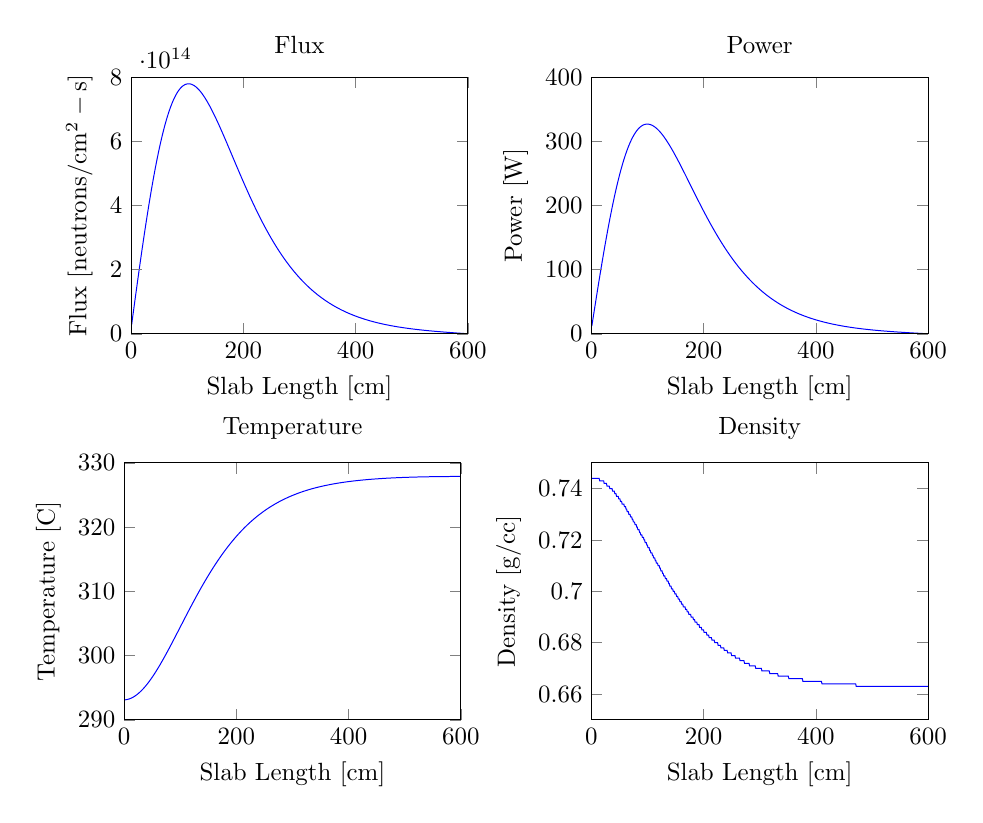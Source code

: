 \begin{tikzpicture}[scale=0.9]

\begin{axis}[%
name=plot1,
scale only axis,
width=1.871in,
height=1.427in,
xmin=0, xmax=600,
ymin=0, ymax=8e+014,
xlabel={Slab Length [cm]},
ylabel={$\text{Flux [neutrons}/\text{cm}^{2}-\text{s]}$},
title={Flux},
axis on top]
\addplot [
color=blue,
solid
]
coordinates{
 (1,2.84e+013)(2,4.133e+013)(3,5.425e+013)(4,6.715e+013)(5,8.002e+013)(6,9.287e+013)(7,1.057e+014)(8,1.185e+014)(9,1.312e+014)(10,1.439e+014)(11,1.566e+014)(12,1.692e+014)(13,1.817e+014)(14,1.942e+014)(15,2.066e+014)(16,2.19e+014)(17,2.313e+014)(18,2.435e+014)(19,2.556e+014)(20,2.677e+014)(21,2.796e+014)(22,2.915e+014)(23,3.033e+014)(24,3.15e+014)(25,3.265e+014)(26,3.38e+014)(27,3.494e+014)(28,3.606e+014)(29,3.718e+014)(30,3.828e+014)(31,3.937e+014)(32,4.045e+014)(33,4.152e+014)(34,4.257e+014)(35,4.361e+014)(36,4.464e+014)(37,4.565e+014)(38,4.665e+014)(39,4.764e+014)(40,4.861e+014)(41,4.957e+014)(42,5.051e+014)(43,5.144e+014)(44,5.236e+014)(45,5.325e+014)(46,5.414e+014)(47,5.5e+014)(48,5.585e+014)(49,5.669e+014)(50,5.751e+014)(51,5.832e+014)(52,5.91e+014)(53,5.987e+014)(54,6.063e+014)(55,6.137e+014)(56,6.209e+014)(57,6.28e+014)(58,6.349e+014)(59,6.416e+014)(60,6.482e+014)(61,6.546e+014)(62,6.608e+014)(63,6.669e+014)(64,6.727e+014)(65,6.785e+014)(66,6.84e+014)(67,6.894e+014)(68,6.946e+014)(69,6.997e+014)(70,7.046e+014)(71,7.093e+014)(72,7.139e+014)(73,7.183e+014)(74,7.225e+014)(75,7.266e+014)(76,7.305e+014)(77,7.342e+014)(78,7.378e+014)(79,7.412e+014)(80,7.445e+014)(81,7.476e+014)(82,7.506e+014)(83,7.534e+014)(84,7.56e+014)(85,7.585e+014)(86,7.608e+014)(87,7.63e+014)(88,7.65e+014)(89,7.669e+014)(90,7.687e+014)(91,7.703e+014)(92,7.717e+014)(93,7.731e+014)(94,7.742e+014)(95,7.753e+014)(96,7.762e+014)(97,7.77e+014)(98,7.776e+014)(99,7.781e+014)(100,7.785e+014)(101,7.787e+014)(102,7.789e+014)(103,7.789e+014)(104,7.788e+014)(105,7.785e+014)(106,7.782e+014)(107,7.777e+014)(108,7.771e+014)(109,7.764e+014)(110,7.756e+014)(111,7.747e+014)(112,7.737e+014)(113,7.725e+014)(114,7.713e+014)(115,7.7e+014)(116,7.686e+014)(117,7.67e+014)(118,7.654e+014)(119,7.637e+014)(120,7.619e+014)(121,7.6e+014)(122,7.581e+014)(123,7.56e+014)(124,7.539e+014)(125,7.517e+014)(126,7.494e+014)(127,7.47e+014)(128,7.445e+014)(129,7.42e+014)(130,7.394e+014)(131,7.368e+014)(132,7.34e+014)(133,7.312e+014)(134,7.284e+014)(135,7.254e+014)(136,7.225e+014)(137,7.194e+014)(138,7.163e+014)(139,7.132e+014)(140,7.1e+014)(141,7.067e+014)(142,7.034e+014)(143,7.001e+014)(144,6.967e+014)(145,6.932e+014)(146,6.897e+014)(147,6.862e+014)(148,6.826e+014)(149,6.79e+014)(150,6.754e+014)(151,6.717e+014)(152,6.68e+014)(153,6.643e+014)(154,6.605e+014)(155,6.567e+014)(156,6.528e+014)(157,6.49e+014)(158,6.451e+014)(159,6.412e+014)(160,6.373e+014)(161,6.333e+014)(162,6.293e+014)(163,6.253e+014)(164,6.213e+014)(165,6.173e+014)(166,6.133e+014)(167,6.092e+014)(168,6.051e+014)(169,6.011e+014)(170,5.97e+014)(171,5.929e+014)(172,5.888e+014)(173,5.846e+014)(174,5.805e+014)(175,5.764e+014)(176,5.723e+014)(177,5.681e+014)(178,5.64e+014)(179,5.598e+014)(180,5.557e+014)(181,5.515e+014)(182,5.474e+014)(183,5.433e+014)(184,5.391e+014)(185,5.35e+014)(186,5.308e+014)(187,5.267e+014)(188,5.226e+014)(189,5.185e+014)(190,5.144e+014)(191,5.103e+014)(192,5.062e+014)(193,5.021e+014)(194,4.98e+014)(195,4.939e+014)(196,4.899e+014)(197,4.858e+014)(198,4.818e+014)(199,4.778e+014)(200,4.738e+014)(201,4.698e+014)(202,4.658e+014)(203,4.618e+014)(204,4.579e+014)(205,4.539e+014)(206,4.5e+014)(207,4.461e+014)(208,4.422e+014)(209,4.383e+014)(210,4.345e+014)(211,4.306e+014)(212,4.268e+014)(213,4.23e+014)(214,4.192e+014)(215,4.154e+014)(216,4.117e+014)(217,4.08e+014)(218,4.042e+014)(219,4.006e+014)(220,3.969e+014)(221,3.932e+014)(222,3.896e+014)(223,3.86e+014)(224,3.824e+014)(225,3.788e+014)(226,3.753e+014)(227,3.718e+014)(228,3.683e+014)(229,3.648e+014)(230,3.613e+014)(231,3.579e+014)(232,3.545e+014)(233,3.511e+014)(234,3.477e+014)(235,3.443e+014)(236,3.41e+014)(237,3.377e+014)(238,3.344e+014)(239,3.312e+014)(240,3.279e+014)(241,3.247e+014)(242,3.215e+014)(243,3.184e+014)(244,3.152e+014)(245,3.121e+014)(246,3.09e+014)(247,3.059e+014)(248,3.029e+014)(249,2.998e+014)(250,2.968e+014)(251,2.938e+014)(252,2.909e+014)(253,2.879e+014)(254,2.85e+014)(255,2.821e+014)(256,2.793e+014)(257,2.764e+014)(258,2.736e+014)(259,2.708e+014)(260,2.68e+014)(261,2.653e+014)(262,2.625e+014)(263,2.598e+014)(264,2.572e+014)(265,2.545e+014)(266,2.519e+014)(267,2.492e+014)(268,2.466e+014)(269,2.441e+014)(270,2.415e+014)(271,2.39e+014)(272,2.365e+014)(273,2.34e+014)(274,2.315e+014)(275,2.291e+014)(276,2.267e+014)(277,2.243e+014)(278,2.219e+014)(279,2.195e+014)(280,2.172e+014)(281,2.149e+014)(282,2.126e+014)(283,2.103e+014)(284,2.081e+014)(285,2.059e+014)(286,2.037e+014)(287,2.015e+014)(288,1.993e+014)(289,1.972e+014)(290,1.95e+014)(291,1.929e+014)(292,1.908e+014)(293,1.888e+014)(294,1.867e+014)(295,1.847e+014)(296,1.827e+014)(297,1.807e+014)(298,1.787e+014)(299,1.768e+014)(300,1.749e+014)(301,1.729e+014)(302,1.71e+014)(303,1.692e+014)(304,1.673e+014)(305,1.655e+014)(306,1.637e+014)(307,1.619e+014)(308,1.601e+014)(309,1.583e+014)(310,1.565e+014)(311,1.548e+014)(312,1.531e+014)(313,1.514e+014)(314,1.497e+014)(315,1.481e+014)(316,1.464e+014)(317,1.448e+014)(318,1.432e+014)(319,1.416e+014)(320,1.4e+014)(321,1.384e+014)(322,1.369e+014)(323,1.353e+014)(324,1.338e+014)(325,1.323e+014)(326,1.308e+014)(327,1.294e+014)(328,1.279e+014)(329,1.265e+014)(330,1.251e+014)(331,1.236e+014)(332,1.222e+014)(333,1.209e+014)(334,1.195e+014)(335,1.181e+014)(336,1.168e+014)(337,1.155e+014)(338,1.142e+014)(339,1.129e+014)(340,1.116e+014)(341,1.103e+014)(342,1.091e+014)(343,1.078e+014)(344,1.066e+014)(345,1.054e+014)(346,1.042e+014)(347,1.03e+014)(348,1.018e+014)(349,1.007e+014)(350,9.95e+013)(351,9.836e+013)(352,9.723e+013)(353,9.612e+013)(354,9.501e+013)(355,9.392e+013)(356,9.284e+013)(357,9.177e+013)(358,9.072e+013)(359,8.967e+013)(360,8.864e+013)(361,8.761e+013)(362,8.66e+013)(363,8.56e+013)(364,8.461e+013)(365,8.363e+013)(366,8.267e+013)(367,8.171e+013)(368,8.076e+013)(369,7.982e+013)(370,7.89e+013)(371,7.798e+013)(372,7.707e+013)(373,7.618e+013)(374,7.529e+013)(375,7.441e+013)(376,7.355e+013)(377,7.269e+013)(378,7.184e+013)(379,7.1e+013)(380,7.017e+013)(381,6.935e+013)(382,6.854e+013)(383,6.774e+013)(384,6.695e+013)(385,6.616e+013)(386,6.538e+013)(387,6.462e+013)(388,6.386e+013)(389,6.311e+013)(390,6.237e+013)(391,6.163e+013)(392,6.091e+013)(393,6.019e+013)(394,5.948e+013)(395,5.878e+013)(396,5.808e+013)(397,5.74e+013)(398,5.672e+013)(399,5.605e+013)(400,5.538e+013)(401,5.473e+013)(402,5.408e+013)(403,5.344e+013)(404,5.28e+013)(405,5.217e+013)(406,5.155e+013)(407,5.094e+013)(408,5.033e+013)(409,4.973e+013)(410,4.914e+013)(411,4.855e+013)(412,4.797e+013)(413,4.74e+013)(414,4.683e+013)(415,4.627e+013)(416,4.572e+013)(417,4.517e+013)(418,4.463e+013)(419,4.409e+013)(420,4.356e+013)(421,4.304e+013)(422,4.252e+013)(423,4.201e+013)(424,4.15e+013)(425,4.1e+013)(426,4.05e+013)(427,4.001e+013)(428,3.953e+013)(429,3.905e+013)(430,3.857e+013)(431,3.811e+013)(432,3.764e+013)(433,3.718e+013)(434,3.673e+013)(435,3.628e+013)(436,3.584e+013)(437,3.54e+013)(438,3.497e+013)(439,3.454e+013)(440,3.412e+013)(441,3.37e+013)(442,3.328e+013)(443,3.287e+013)(444,3.247e+013)(445,3.207e+013)(446,3.167e+013)(447,3.128e+013)(448,3.089e+013)(449,3.051e+013)(450,3.013e+013)(451,2.976e+013)(452,2.939e+013)(453,2.902e+013)(454,2.866e+013)(455,2.83e+013)(456,2.794e+013)(457,2.759e+013)(458,2.725e+013)(459,2.69e+013)(460,2.656e+013)(461,2.623e+013)(462,2.59e+013)(463,2.557e+013)(464,2.524e+013)(465,2.492e+013)(466,2.46e+013)(467,2.429e+013)(468,2.398e+013)(469,2.367e+013)(470,2.337e+013)(471,2.307e+013)(472,2.277e+013)(473,2.247e+013)(474,2.218e+013)(475,2.189e+013)(476,2.161e+013)(477,2.133e+013)(478,2.105e+013)(479,2.077e+013)(480,2.05e+013)(481,2.023e+013)(482,1.996e+013)(483,1.969e+013)(484,1.943e+013)(485,1.917e+013)(486,1.892e+013)(487,1.866e+013)(488,1.841e+013)(489,1.816e+013)(490,1.792e+013)(491,1.767e+013)(492,1.743e+013)(493,1.719e+013)(494,1.696e+013)(495,1.672e+013)(496,1.649e+013)(497,1.626e+013)(498,1.603e+013)(499,1.581e+013)(500,1.559e+013)(501,1.537e+013)(502,1.515e+013)(503,1.493e+013)(504,1.472e+013)(505,1.451e+013)(506,1.43e+013)(507,1.409e+013)(508,1.388e+013)(509,1.368e+013)(510,1.348e+013)(511,1.328e+013)(512,1.308e+013)(513,1.289e+013)(514,1.269e+013)(515,1.25e+013)(516,1.231e+013)(517,1.212e+013)(518,1.193e+013)(519,1.175e+013)(520,1.156e+013)(521,1.138e+013)(522,1.12e+013)(523,1.102e+013)(524,1.084e+013)(525,1.067e+013)(526,1.049e+013)(527,1.032e+013)(528,1.015e+013)(529,9.98e+012)(530,9.811e+012)(531,9.644e+012)(532,9.478e+012)(533,9.314e+012)(534,9.151e+012)(535,8.989e+012)(536,8.829e+012)(537,8.67e+012)(538,8.512e+012)(539,8.355e+012)(540,8.199e+012)(541,8.045e+012)(542,7.892e+012)(543,7.739e+012)(544,7.588e+012)(545,7.439e+012)(546,7.29e+012)(547,7.142e+012)(548,6.995e+012)(549,6.849e+012)(550,6.704e+012)(551,6.56e+012)(552,6.417e+012)(553,6.275e+012)(554,6.134e+012)(555,5.994e+012)(556,5.855e+012)(557,5.716e+012)(558,5.578e+012)(559,5.441e+012)(560,5.305e+012)(561,5.17e+012)(562,5.035e+012)(563,4.901e+012)(564,4.768e+012)(565,4.635e+012)(566,4.503e+012)(567,4.372e+012)(568,4.241e+012)(569,4.111e+012)(570,3.982e+012)(571,3.853e+012)(572,3.725e+012)(573,3.597e+012)(574,3.47e+012)(575,3.343e+012)(576,3.216e+012)(577,3.091e+012)(578,2.965e+012)(579,2.84e+012)(580,2.716e+012)(581,2.591e+012)(582,2.468e+012)(583,2.344e+012)(584,2.221e+012)(585,2.098e+012)(586,1.976e+012)(587,1.853e+012)(588,1.732e+012)(589,1.61e+012)(590,1.488e+012)(591,1.367e+012)(592,1.246e+012)(593,1.125e+012)(594,1.004e+012)(595,8.837e+011)(596,7.633e+011)(597,6.429e+011)(598,5.226e+011)(599,4.024e+011)(600,2.823e+011) 
};

\end{axis}

\begin{axis}[%
name=plot2,
at=(plot1.right of south east), anchor=left of south west,
scale only axis,
width=1.871in,
height=1.427in,
xmin=0, xmax=600,
ymin=0, ymax=400,
xlabel={Slab Length [cm]},
ylabel={Power [W]},
title={Power},
axis on top]
\addplot [
color=blue,
solid
]
coordinates{
 (1,12.273)(2,17.86)(3,23.44)(4,29.012)(5,34.574)(6,40.123)(7,45.658)(8,51.178)(9,56.679)(10,62.16)(11,67.619)(12,73.055)(13,78.465)(14,83.847)(15,89.201)(16,94.523)(17,99.812)(18,105.067)(19,110.286)(20,115.467)(21,120.608)(22,125.708)(23,130.765)(24,135.778)(25,140.744)(26,145.663)(27,150.534)(28,155.354)(29,160.122)(30,164.837)(31,169.498)(32,174.103)(33,178.651)(34,183.141)(35,187.572)(36,191.943)(37,196.252)(38,200.498)(39,204.681)(40,208.8)(41,212.854)(42,216.841)(43,220.761)(44,224.614)(45,228.398)(46,232.113)(47,235.758)(48,239.333)(49,242.836)(50,246.269)(51,249.629)(52,252.917)(53,256.133)(54,259.275)(55,262.344)(56,265.339)(57,268.261)(58,271.108)(59,273.882)(60,276.581)(61,279.206)(62,281.756)(63,284.232)(64,286.634)(65,288.962)(66,291.216)(67,293.396)(68,295.502)(69,297.535)(70,299.495)(71,301.381)(72,303.196)(73,304.938)(74,306.608)(75,308.206)(76,309.734)(77,311.191)(78,312.579)(79,313.896)(80,315.145)(81,316.326)(82,317.438)(83,318.484)(84,319.463)(85,320.376)(86,321.223)(87,322.007)(88,322.726)(89,323.382)(90,323.976)(91,324.508)(92,324.98)(93,325.391)(94,325.743)(95,326.037)(96,326.273)(97,326.452)(98,326.575)(99,326.643)(100,326.657)(101,326.617)(102,326.525)(103,326.381)(104,326.187)(105,325.942)(106,325.648)(107,325.307)(108,324.918)(109,324.482)(110,324.001)(111,323.476)(112,322.907)(113,322.295)(114,321.641)(115,320.947)(116,320.212)(117,319.438)(118,318.625)(119,317.776)(120,316.889)(121,315.968)(122,315.011)(123,314.02)(124,312.996)(125,311.941)(126,310.853)(127,309.735)(128,308.588)(129,307.412)(130,306.207)(131,304.976)(132,303.718)(133,302.435)(134,301.126)(135,299.794)(136,298.438)(137,297.06)(138,295.661)(139,294.24)(140,292.799)(141,291.339)(142,289.86)(143,288.362)(144,286.848)(145,285.317)(146,283.769)(147,282.207)(148,280.63)(149,279.039)(150,277.434)(151,275.817)(152,274.188)(153,272.547)(154,270.895)(155,269.233)(156,267.562)(157,265.881)(158,264.191)(159,262.494)(160,260.789)(161,259.077)(162,257.359)(163,255.634)(164,253.905)(165,252.17)(166,250.431)(167,248.688)(168,246.941)(169,245.191)(170,243.439)(171,241.684)(172,239.928)(173,238.17)(174,236.411)(175,234.651)(176,232.892)(177,231.132)(178,229.373)(179,227.615)(180,225.858)(181,224.103)(182,222.349)(183,220.598)(184,218.849)(185,217.103)(186,215.36)(187,213.621)(188,211.885)(189,210.153)(190,208.425)(191,206.702)(192,204.983)(193,203.27)(194,201.562)(195,199.859)(196,198.161)(197,196.47)(198,194.784)(199,193.105)(200,191.433)(201,189.766)(202,188.107)(203,186.455)(204,184.81)(205,183.172)(206,181.541)(207,179.918)(208,178.303)(209,176.696)(210,175.097)(211,173.506)(212,171.923)(213,170.349)(214,168.783)(215,167.225)(216,165.677)(217,164.137)(218,162.606)(219,161.084)(220,159.571)(221,158.067)(222,156.572)(223,155.087)(224,153.611)(225,152.144)(226,150.687)(227,149.239)(228,147.801)(229,146.372)(230,144.953)(231,143.544)(232,142.144)(233,140.755)(234,139.375)(235,138.004)(236,136.644)(237,135.293)(238,133.953)(239,132.622)(240,131.301)(241,129.99)(242,128.689)(243,127.397)(244,126.116)(245,124.845)(246,123.583)(247,122.331)(248,121.09)(249,119.858)(250,118.636)(251,117.424)(252,116.221)(253,115.029)(254,113.846)(255,112.673)(256,111.51)(257,110.357)(258,109.213)(259,108.079)(260,106.955)(261,105.84)(262,104.735)(263,103.639)(264,102.553)(265,101.477)(266,100.41)(267,99.352)(268,98.303)(269,97.264)(270,96.235)(271,95.214)(272,94.203)(273,93.201)(274,92.208)(275,91.224)(276,90.249)(277,89.283)(278,88.326)(279,87.377)(280,86.438)(281,85.508)(282,84.586)(283,83.673)(284,82.768)(285,81.872)(286,80.985)(287,80.106)(288,79.235)(289,78.373)(290,77.519)(291,76.673)(292,75.836)(293,75.007)(294,74.185)(295,73.372)(296,72.567)(297,71.769)(298,70.98)(299,70.198)(300,69.424)(301,68.658)(302,67.9)(303,67.149)(304,66.405)(305,65.669)(306,64.94)(307,64.219)(308,63.505)(309,62.798)(310,62.099)(311,61.406)(312,60.721)(313,60.042)(314,59.371)(315,58.706)(316,58.049)(317,57.398)(318,56.753)(319,56.116)(320,55.485)(321,54.86)(322,54.242)(323,53.631)(324,53.026)(325,52.427)(326,51.834)(327,51.248)(328,50.668)(329,50.094)(330,49.526)(331,48.964)(332,48.408)(333,47.858)(334,47.313)(335,46.775)(336,46.242)(337,45.715)(338,45.193)(339,44.677)(340,44.167)(341,43.662)(342,43.162)(343,42.668)(344,42.179)(345,41.696)(346,41.217)(347,40.744)(348,40.276)(349,39.813)(350,39.355)(351,38.902)(352,38.454)(353,38.01)(354,37.572)(355,37.138)(356,36.709)(357,36.285)(358,35.865)(359,35.45)(360,35.04)(361,34.634)(362,34.232)(363,33.835)(364,33.442)(365,33.054)(366,32.669)(367,32.29)(368,31.914)(369,31.542)(370,31.175)(371,30.811)(372,30.452)(373,30.096)(374,29.745)(375,29.397)(376,29.053)(377,28.713)(378,28.377)(379,28.044)(380,27.716)(381,27.391)(382,27.069)(383,26.751)(384,26.437)(385,26.126)(386,25.819)(387,25.515)(388,25.214)(389,24.917)(390,24.623)(391,24.332)(392,24.045)(393,23.761)(394,23.48)(395,23.202)(396,22.927)(397,22.655)(398,22.387)(399,22.121)(400,21.858)(401,21.599)(402,21.342)(403,21.088)(404,20.837)(405,20.589)(406,20.343)(407,20.101)(408,19.861)(409,19.623)(410,19.389)(411,19.157)(412,18.927)(413,18.701)(414,18.477)(415,18.255)(416,18.035)(417,17.819)(418,17.604)(419,17.392)(420,17.183)(421,16.976)(422,16.771)(423,16.568)(424,16.368)(425,16.17)(426,15.974)(427,15.78)(428,15.589)(429,15.4)(430,15.213)(431,15.027)(432,14.844)(433,14.663)(434,14.484)(435,14.307)(436,14.133)(437,13.96)(438,13.788)(439,13.619)(440,13.452)(441,13.287)(442,13.123)(443,12.961)(444,12.801)(445,12.643)(446,12.487)(447,12.332)(448,12.179)(449,12.028)(450,11.878)(451,11.73)(452,11.584)(453,11.439)(454,11.296)(455,11.155)(456,11.015)(457,10.876)(458,10.739)(459,10.604)(460,10.47)(461,10.338)(462,10.207)(463,10.077)(464,9.949)(465,9.822)(466,9.697)(467,9.573)(468,9.45)(469,9.329)(470,9.208)(471,9.09)(472,8.972)(473,8.856)(474,8.741)(475,8.627)(476,8.515)(477,8.403)(478,8.293)(479,8.184)(480,8.077)(481,7.97)(482,7.864)(483,7.76)(484,7.657)(485,7.554)(486,7.453)(487,7.353)(488,7.254)(489,7.156)(490,7.059)(491,6.963)(492,6.867)(493,6.773)(494,6.68)(495,6.588)(496,6.497)(497,6.406)(498,6.317)(499,6.228)(500,6.141)(501,6.054)(502,5.968)(503,5.883)(504,5.799)(505,5.715)(506,5.633)(507,5.551)(508,5.47)(509,5.389)(510,5.31)(511,5.231)(512,5.153)(513,5.076)(514,4.999)(515,4.924)(516,4.848)(517,4.774)(518,4.7)(519,4.627)(520,4.555)(521,4.483)(522,4.412)(523,4.341)(524,4.271)(525,4.202)(526,4.133)(527,4.065)(528,3.998)(529,3.931)(530,3.864)(531,3.799)(532,3.733)(533,3.669)(534,3.604)(535,3.541)(536,3.477)(537,3.415)(538,3.352)(539,3.291)(540,3.229)(541,3.168)(542,3.108)(543,3.048)(544,2.989)(545,2.93)(546,2.871)(547,2.813)(548,2.755)(549,2.697)(550,2.64)(551,2.584)(552,2.527)(553,2.471)(554,2.416)(555,2.361)(556,2.306)(557,2.251)(558,2.197)(559,2.143)(560,2.089)(561,2.036)(562,1.983)(563,1.93)(564,1.878)(565,1.825)(566,1.773)(567,1.722)(568,1.67)(569,1.619)(570,1.568)(571,1.517)(572,1.467)(573,1.416)(574,1.366)(575,1.316)(576,1.267)(577,1.217)(578,1.168)(579,1.119)(580,1.069)(581,1.021)(582,0.972)(583,0.923)(584,0.875)(585,0.826)(586,0.778)(587,0.73)(588,0.682)(589,0.634)(590,0.586)(591,0.538)(592,0.491)(593,0.443)(594,0.396)(595,0.348)(596,0.301)(597,0.253)(598,0.206)(599,0.158)(600,0.111) 
};

\end{axis}

\begin{axis}[%
name=plot4,
at=(plot2.below south west), anchor=above north west,
scale only axis,
width=1.871in,
height=1.427in,
xmin=0, xmax=600,
ymin=0.65, ymax=0.75,
xlabel={Slab Length [cm]},
ylabel={$\text{Density [g}/\text{cc]}$},
title={Density},
axis on top]
\addplot [
color=blue,
solid
]
coordinates{
 (1,0.744)(2,0.744)(3,0.744)(4,0.744)(5,0.744)(6,0.744)(7,0.744)(8,0.744)(9,0.744)(10,0.744)(11,0.744)(12,0.744)(13,0.744)(14,0.744)(15,0.743)(16,0.743)(17,0.743)(18,0.743)(19,0.743)(20,0.743)(21,0.743)(22,0.743)(23,0.742)(24,0.742)(25,0.742)(26,0.742)(27,0.742)(28,0.741)(29,0.741)(30,0.741)(31,0.741)(32,0.741)(33,0.74)(34,0.74)(35,0.74)(36,0.74)(37,0.74)(38,0.739)(39,0.739)(40,0.739)(41,0.739)(42,0.738)(43,0.738)(44,0.738)(45,0.737)(46,0.737)(47,0.737)(48,0.737)(49,0.736)(50,0.736)(51,0.736)(52,0.735)(53,0.735)(54,0.735)(55,0.734)(56,0.734)(57,0.734)(58,0.734)(59,0.733)(60,0.733)(61,0.733)(62,0.732)(63,0.732)(64,0.731)(65,0.731)(66,0.731)(67,0.73)(68,0.73)(69,0.73)(70,0.729)(71,0.729)(72,0.729)(73,0.728)(74,0.728)(75,0.727)(76,0.727)(77,0.727)(78,0.726)(79,0.726)(80,0.726)(81,0.725)(82,0.725)(83,0.724)(84,0.724)(85,0.724)(86,0.723)(87,0.723)(88,0.722)(89,0.722)(90,0.722)(91,0.721)(92,0.721)(93,0.721)(94,0.72)(95,0.72)(96,0.719)(97,0.719)(98,0.719)(99,0.718)(100,0.718)(101,0.717)(102,0.717)(103,0.717)(104,0.716)(105,0.716)(106,0.715)(107,0.715)(108,0.715)(109,0.714)(110,0.714)(111,0.713)(112,0.713)(113,0.713)(114,0.712)(115,0.712)(116,0.711)(117,0.711)(118,0.711)(119,0.71)(120,0.71)(121,0.71)(122,0.709)(123,0.709)(124,0.708)(125,0.708)(126,0.708)(127,0.707)(128,0.707)(129,0.706)(130,0.706)(131,0.706)(132,0.705)(133,0.705)(134,0.705)(135,0.704)(136,0.704)(137,0.704)(138,0.703)(139,0.703)(140,0.702)(141,0.702)(142,0.702)(143,0.701)(144,0.701)(145,0.701)(146,0.7)(147,0.7)(148,0.7)(149,0.699)(150,0.699)(151,0.699)(152,0.698)(153,0.698)(154,0.698)(155,0.697)(156,0.697)(157,0.697)(158,0.696)(159,0.696)(160,0.696)(161,0.695)(162,0.695)(163,0.695)(164,0.694)(165,0.694)(166,0.694)(167,0.694)(168,0.693)(169,0.693)(170,0.693)(171,0.692)(172,0.692)(173,0.692)(174,0.691)(175,0.691)(176,0.691)(177,0.691)(178,0.69)(179,0.69)(180,0.69)(181,0.69)(182,0.689)(183,0.689)(184,0.689)(185,0.688)(186,0.688)(187,0.688)(188,0.688)(189,0.687)(190,0.687)(191,0.687)(192,0.687)(193,0.686)(194,0.686)(195,0.686)(196,0.686)(197,0.685)(198,0.685)(199,0.685)(200,0.685)(201,0.684)(202,0.684)(203,0.684)(204,0.684)(205,0.684)(206,0.683)(207,0.683)(208,0.683)(209,0.683)(210,0.682)(211,0.682)(212,0.682)(213,0.682)(214,0.682)(215,0.681)(216,0.681)(217,0.681)(218,0.681)(219,0.681)(220,0.68)(221,0.68)(222,0.68)(223,0.68)(224,0.68)(225,0.68)(226,0.679)(227,0.679)(228,0.679)(229,0.679)(230,0.679)(231,0.678)(232,0.678)(233,0.678)(234,0.678)(235,0.678)(236,0.678)(237,0.677)(238,0.677)(239,0.677)(240,0.677)(241,0.677)(242,0.677)(243,0.676)(244,0.676)(245,0.676)(246,0.676)(247,0.676)(248,0.676)(249,0.676)(250,0.675)(251,0.675)(252,0.675)(253,0.675)(254,0.675)(255,0.675)(256,0.675)(257,0.674)(258,0.674)(259,0.674)(260,0.674)(261,0.674)(262,0.674)(263,0.674)(264,0.674)(265,0.673)(266,0.673)(267,0.673)(268,0.673)(269,0.673)(270,0.673)(271,0.673)(272,0.673)(273,0.672)(274,0.672)(275,0.672)(276,0.672)(277,0.672)(278,0.672)(279,0.672)(280,0.672)(281,0.672)(282,0.671)(283,0.671)(284,0.671)(285,0.671)(286,0.671)(287,0.671)(288,0.671)(289,0.671)(290,0.671)(291,0.671)(292,0.671)(293,0.67)(294,0.67)(295,0.67)(296,0.67)(297,0.67)(298,0.67)(299,0.67)(300,0.67)(301,0.67)(302,0.67)(303,0.67)(304,0.669)(305,0.669)(306,0.669)(307,0.669)(308,0.669)(309,0.669)(310,0.669)(311,0.669)(312,0.669)(313,0.669)(314,0.669)(315,0.669)(316,0.669)(317,0.669)(318,0.668)(319,0.668)(320,0.668)(321,0.668)(322,0.668)(323,0.668)(324,0.668)(325,0.668)(326,0.668)(327,0.668)(328,0.668)(329,0.668)(330,0.668)(331,0.668)(332,0.668)(333,0.667)(334,0.667)(335,0.667)(336,0.667)(337,0.667)(338,0.667)(339,0.667)(340,0.667)(341,0.667)(342,0.667)(343,0.667)(344,0.667)(345,0.667)(346,0.667)(347,0.667)(348,0.667)(349,0.667)(350,0.667)(351,0.667)(352,0.666)(353,0.666)(354,0.666)(355,0.666)(356,0.666)(357,0.666)(358,0.666)(359,0.666)(360,0.666)(361,0.666)(362,0.666)(363,0.666)(364,0.666)(365,0.666)(366,0.666)(367,0.666)(368,0.666)(369,0.666)(370,0.666)(371,0.666)(372,0.666)(373,0.666)(374,0.666)(375,0.666)(376,0.666)(377,0.665)(378,0.665)(379,0.665)(380,0.665)(381,0.665)(382,0.665)(383,0.665)(384,0.665)(385,0.665)(386,0.665)(387,0.665)(388,0.665)(389,0.665)(390,0.665)(391,0.665)(392,0.665)(393,0.665)(394,0.665)(395,0.665)(396,0.665)(397,0.665)(398,0.665)(399,0.665)(400,0.665)(401,0.665)(402,0.665)(403,0.665)(404,0.665)(405,0.665)(406,0.665)(407,0.665)(408,0.665)(409,0.665)(410,0.665)(411,0.664)(412,0.664)(413,0.664)(414,0.664)(415,0.664)(416,0.664)(417,0.664)(418,0.664)(419,0.664)(420,0.664)(421,0.664)(422,0.664)(423,0.664)(424,0.664)(425,0.664)(426,0.664)(427,0.664)(428,0.664)(429,0.664)(430,0.664)(431,0.664)(432,0.664)(433,0.664)(434,0.664)(435,0.664)(436,0.664)(437,0.664)(438,0.664)(439,0.664)(440,0.664)(441,0.664)(442,0.664)(443,0.664)(444,0.664)(445,0.664)(446,0.664)(447,0.664)(448,0.664)(449,0.664)(450,0.664)(451,0.664)(452,0.664)(453,0.664)(454,0.664)(455,0.664)(456,0.664)(457,0.664)(458,0.664)(459,0.664)(460,0.664)(461,0.664)(462,0.664)(463,0.664)(464,0.664)(465,0.664)(466,0.664)(467,0.664)(468,0.664)(469,0.664)(470,0.664)(471,0.664)(472,0.663)(473,0.663)(474,0.663)(475,0.663)(476,0.663)(477,0.663)(478,0.663)(479,0.663)(480,0.663)(481,0.663)(482,0.663)(483,0.663)(484,0.663)(485,0.663)(486,0.663)(487,0.663)(488,0.663)(489,0.663)(490,0.663)(491,0.663)(492,0.663)(493,0.663)(494,0.663)(495,0.663)(496,0.663)(497,0.663)(498,0.663)(499,0.663)(500,0.663)(501,0.663)(502,0.663)(503,0.663)(504,0.663)(505,0.663)(506,0.663)(507,0.663)(508,0.663)(509,0.663)(510,0.663)(511,0.663)(512,0.663)(513,0.663)(514,0.663)(515,0.663)(516,0.663)(517,0.663)(518,0.663)(519,0.663)(520,0.663)(521,0.663)(522,0.663)(523,0.663)(524,0.663)(525,0.663)(526,0.663)(527,0.663)(528,0.663)(529,0.663)(530,0.663)(531,0.663)(532,0.663)(533,0.663)(534,0.663)(535,0.663)(536,0.663)(537,0.663)(538,0.663)(539,0.663)(540,0.663)(541,0.663)(542,0.663)(543,0.663)(544,0.663)(545,0.663)(546,0.663)(547,0.663)(548,0.663)(549,0.663)(550,0.663)(551,0.663)(552,0.663)(553,0.663)(554,0.663)(555,0.663)(556,0.663)(557,0.663)(558,0.663)(559,0.663)(560,0.663)(561,0.663)(562,0.663)(563,0.663)(564,0.663)(565,0.663)(566,0.663)(567,0.663)(568,0.663)(569,0.663)(570,0.663)(571,0.663)(572,0.663)(573,0.663)(574,0.663)(575,0.663)(576,0.663)(577,0.663)(578,0.663)(579,0.663)(580,0.663)(581,0.663)(582,0.663)(583,0.663)(584,0.663)(585,0.663)(586,0.663)(587,0.663)(588,0.663)(589,0.663)(590,0.663)(591,0.663)(592,0.663)(593,0.663)(594,0.663)(595,0.663)(596,0.663)(597,0.663)(598,0.663)(599,0.663)(600,0.663) 
};

\end{axis}

\begin{axis}[%
at=(plot4.left of south west), anchor=right of south east,
scale only axis,
width=1.871in,
height=1.427in,
xmin=0, xmax=600,
ymin=290, ymax=330,
xlabel={Slab Length [cm]},
ylabel={Temperature [C]},
title={Temperature},
axis on top]
\addplot [
color=blue,
solid
]
coordinates{
 (1,293.103)(2,293.111)(3,293.122)(4,293.135)(5,293.152)(6,293.171)(7,293.194)(8,293.219)(9,293.247)(10,293.278)(11,293.311)(12,293.348)(13,293.387)(14,293.43)(15,293.474)(16,293.522)(17,293.573)(18,293.626)(19,293.682)(20,293.741)(21,293.802)(22,293.866)(23,293.933)(24,294.002)(25,294.074)(26,294.148)(27,294.225)(28,294.305)(29,294.387)(30,294.471)(31,294.558)(32,294.647)(33,294.739)(34,294.833)(35,294.929)(36,295.028)(37,295.129)(38,295.232)(39,295.337)(40,295.444)(41,295.554)(42,295.666)(43,295.779)(44,295.895)(45,296.013)(46,296.133)(47,296.254)(48,296.378)(49,296.503)(50,296.63)(51,296.759)(52,296.889)(53,297.022)(54,297.156)(55,297.291)(56,297.428)(57,297.567)(58,297.707)(59,297.849)(60,297.992)(61,298.136)(62,298.282)(63,298.429)(64,298.577)(65,298.727)(66,298.878)(67,299.03)(68,299.183)(69,299.337)(70,299.492)(71,299.648)(72,299.805)(73,299.963)(74,300.122)(75,300.282)(76,300.442)(77,300.604)(78,300.766)(79,300.929)(80,301.092)(81,301.256)(82,301.421)(83,301.586)(84,301.752)(85,301.918)(86,302.085)(87,302.252)(88,302.42)(89,302.588)(90,302.756)(91,302.924)(92,303.093)(93,303.262)(94,303.431)(95,303.601)(96,303.77)(97,303.94)(98,304.109)(99,304.279)(100,304.449)(101,304.619)(102,304.788)(103,304.958)(104,305.128)(105,305.297)(106,305.466)(107,305.636)(108,305.805)(109,305.973)(110,306.142)(111,306.31)(112,306.478)(113,306.646)(114,306.813)(115,306.98)(116,307.147)(117,307.313)(118,307.479)(119,307.644)(120,307.809)(121,307.973)(122,308.137)(123,308.301)(124,308.464)(125,308.626)(126,308.788)(127,308.949)(128,309.11)(129,309.27)(130,309.429)(131,309.588)(132,309.746)(133,309.904)(134,310.061)(135,310.217)(136,310.372)(137,310.527)(138,310.681)(139,310.834)(140,310.987)(141,311.139)(142,311.29)(143,311.44)(144,311.59)(145,311.738)(146,311.886)(147,312.033)(148,312.179)(149,312.325)(150,312.469)(151,312.613)(152,312.756)(153,312.898)(154,313.039)(155,313.18)(156,313.319)(157,313.458)(158,313.596)(159,313.732)(160,313.868)(161,314.004)(162,314.138)(163,314.271)(164,314.403)(165,314.535)(166,314.666)(167,314.795)(168,314.924)(169,315.052)(170,315.179)(171,315.305)(172,315.43)(173,315.554)(174,315.678)(175,315.8)(176,315.922)(177,316.042)(178,316.162)(179,316.281)(180,316.398)(181,316.515)(182,316.631)(183,316.746)(184,316.861)(185,316.974)(186,317.086)(187,317.198)(188,317.308)(189,317.418)(190,317.527)(191,317.635)(192,317.742)(193,317.848)(194,317.953)(195,318.057)(196,318.161)(197,318.263)(198,318.365)(199,318.466)(200,318.566)(201,318.665)(202,318.763)(203,318.86)(204,318.957)(205,319.052)(206,319.147)(207,319.241)(208,319.334)(209,319.426)(210,319.518)(211,319.608)(212,319.698)(213,319.787)(214,319.875)(215,319.962)(216,320.049)(217,320.135)(218,320.22)(219,320.304)(220,320.387)(221,320.47)(222,320.551)(223,320.632)(224,320.713)(225,320.792)(226,320.871)(227,320.949)(228,321.026)(229,321.102)(230,321.178)(231,321.253)(232,321.327)(233,321.401)(234,321.473)(235,321.546)(236,321.617)(237,321.688)(238,321.758)(239,321.827)(240,321.895)(241,321.963)(242,322.031)(243,322.097)(244,322.163)(245,322.228)(246,322.293)(247,322.357)(248,322.42)(249,322.482)(250,322.544)(251,322.606)(252,322.667)(253,322.727)(254,322.786)(255,322.845)(256,322.903)(257,322.961)(258,323.018)(259,323.074)(260,323.13)(261,323.186)(262,323.24)(263,323.294)(264,323.348)(265,323.401)(266,323.453)(267,323.505)(268,323.557)(269,323.608)(270,323.658)(271,323.708)(272,323.757)(273,323.806)(274,323.854)(275,323.901)(276,323.949)(277,323.995)(278,324.041)(279,324.087)(280,324.132)(281,324.177)(282,324.221)(283,324.265)(284,324.308)(285,324.351)(286,324.393)(287,324.435)(288,324.476)(289,324.517)(290,324.558)(291,324.598)(292,324.638)(293,324.677)(294,324.715)(295,324.754)(296,324.792)(297,324.829)(298,324.866)(299,324.903)(300,324.939)(301,324.975)(302,325.011)(303,325.046)(304,325.08)(305,325.115)(306,325.149)(307,325.182)(308,325.215)(309,325.248)(310,325.281)(311,325.313)(312,325.345)(313,325.376)(314,325.407)(315,325.438)(316,325.468)(317,325.498)(318,325.528)(319,325.557)(320,325.586)(321,325.615)(322,325.643)(323,325.671)(324,325.699)(325,325.726)(326,325.753)(327,325.78)(328,325.807)(329,325.833)(330,325.859)(331,325.884)(332,325.91)(333,325.935)(334,325.959)(335,325.984)(336,326.008)(337,326.032)(338,326.055)(339,326.079)(340,326.102)(341,326.125)(342,326.147)(343,326.17)(344,326.192)(345,326.213)(346,326.235)(347,326.256)(348,326.277)(349,326.298)(350,326.319)(351,326.339)(352,326.359)(353,326.379)(354,326.399)(355,326.418)(356,326.437)(357,326.456)(358,326.475)(359,326.493)(360,326.512)(361,326.53)(362,326.548)(363,326.565)(364,326.583)(365,326.6)(366,326.617)(367,326.634)(368,326.651)(369,326.667)(370,326.684)(371,326.7)(372,326.716)(373,326.731)(374,326.747)(375,326.762)(376,326.778)(377,326.793)(378,326.807)(379,326.822)(380,326.837)(381,326.851)(382,326.865)(383,326.879)(384,326.893)(385,326.906)(386,326.92)(387,326.933)(388,326.946)(389,326.96)(390,326.972)(391,326.985)(392,326.998)(393,327.01)(394,327.022)(395,327.035)(396,327.046)(397,327.058)(398,327.07)(399,327.082)(400,327.093)(401,327.104)(402,327.115)(403,327.127)(404,327.137)(405,327.148)(406,327.159)(407,327.169)(408,327.18)(409,327.19)(410,327.2)(411,327.21)(412,327.22)(413,327.23)(414,327.239)(415,327.249)(416,327.258)(417,327.268)(418,327.277)(419,327.286)(420,327.295)(421,327.304)(422,327.313)(423,327.321)(424,327.33)(425,327.338)(426,327.347)(427,327.355)(428,327.363)(429,327.371)(430,327.379)(431,327.387)(432,327.395)(433,327.402)(434,327.41)(435,327.417)(436,327.425)(437,327.432)(438,327.439)(439,327.446)(440,327.454)(441,327.46)(442,327.467)(443,327.474)(444,327.481)(445,327.487)(446,327.494)(447,327.5)(448,327.507)(449,327.513)(450,327.519)(451,327.525)(452,327.531)(453,327.537)(454,327.543)(455,327.549)(456,327.555)(457,327.561)(458,327.566)(459,327.572)(460,327.577)(461,327.583)(462,327.588)(463,327.593)(464,327.598)(465,327.604)(466,327.609)(467,327.614)(468,327.619)(469,327.624)(470,327.628)(471,327.633)(472,327.638)(473,327.642)(474,327.647)(475,327.652)(476,327.656)(477,327.66)(478,327.665)(479,327.669)(480,327.673)(481,327.677)(482,327.681)(483,327.686)(484,327.69)(485,327.694)(486,327.697)(487,327.701)(488,327.705)(489,327.709)(490,327.712)(491,327.716)(492,327.72)(493,327.723)(494,327.727)(495,327.73)(496,327.734)(497,327.737)(498,327.74)(499,327.744)(500,327.747)(501,327.75)(502,327.753)(503,327.756)(504,327.759)(505,327.762)(506,327.765)(507,327.768)(508,327.771)(509,327.774)(510,327.776)(511,327.779)(512,327.782)(513,327.785)(514,327.787)(515,327.79)(516,327.792)(517,327.795)(518,327.797)(519,327.8)(520,327.802)(521,327.804)(522,327.807)(523,327.809)(524,327.811)(525,327.813)(526,327.816)(527,327.818)(528,327.82)(529,327.822)(530,327.824)(531,327.826)(532,327.828)(533,327.83)(534,327.832)(535,327.834)(536,327.835)(537,327.837)(538,327.839)(539,327.841)(540,327.842)(541,327.844)(542,327.846)(543,327.847)(544,327.849)(545,327.85)(546,327.852)(547,327.853)(548,327.855)(549,327.856)(550,327.858)(551,327.859)(552,327.86)(553,327.862)(554,327.863)(555,327.864)(556,327.865)(557,327.866)(558,327.868)(559,327.869)(560,327.87)(561,327.871)(562,327.872)(563,327.873)(564,327.874)(565,327.875)(566,327.876)(567,327.877)(568,327.878)(569,327.879)(570,327.879)(571,327.88)(572,327.881)(573,327.882)(574,327.882)(575,327.883)(576,327.884)(577,327.884)(578,327.885)(579,327.886)(580,327.886)(581,327.887)(582,327.887)(583,327.888)(584,327.888)(585,327.889)(586,327.889)(587,327.889)(588,327.89)(589,327.89)(590,327.89)(591,327.891)(592,327.891)(593,327.891)(594,327.892)(595,327.892)(596,327.892)(597,327.892)(598,327.892)(599,327.892)(600,327.892) 
};

\end{axis}
\end{tikzpicture}
